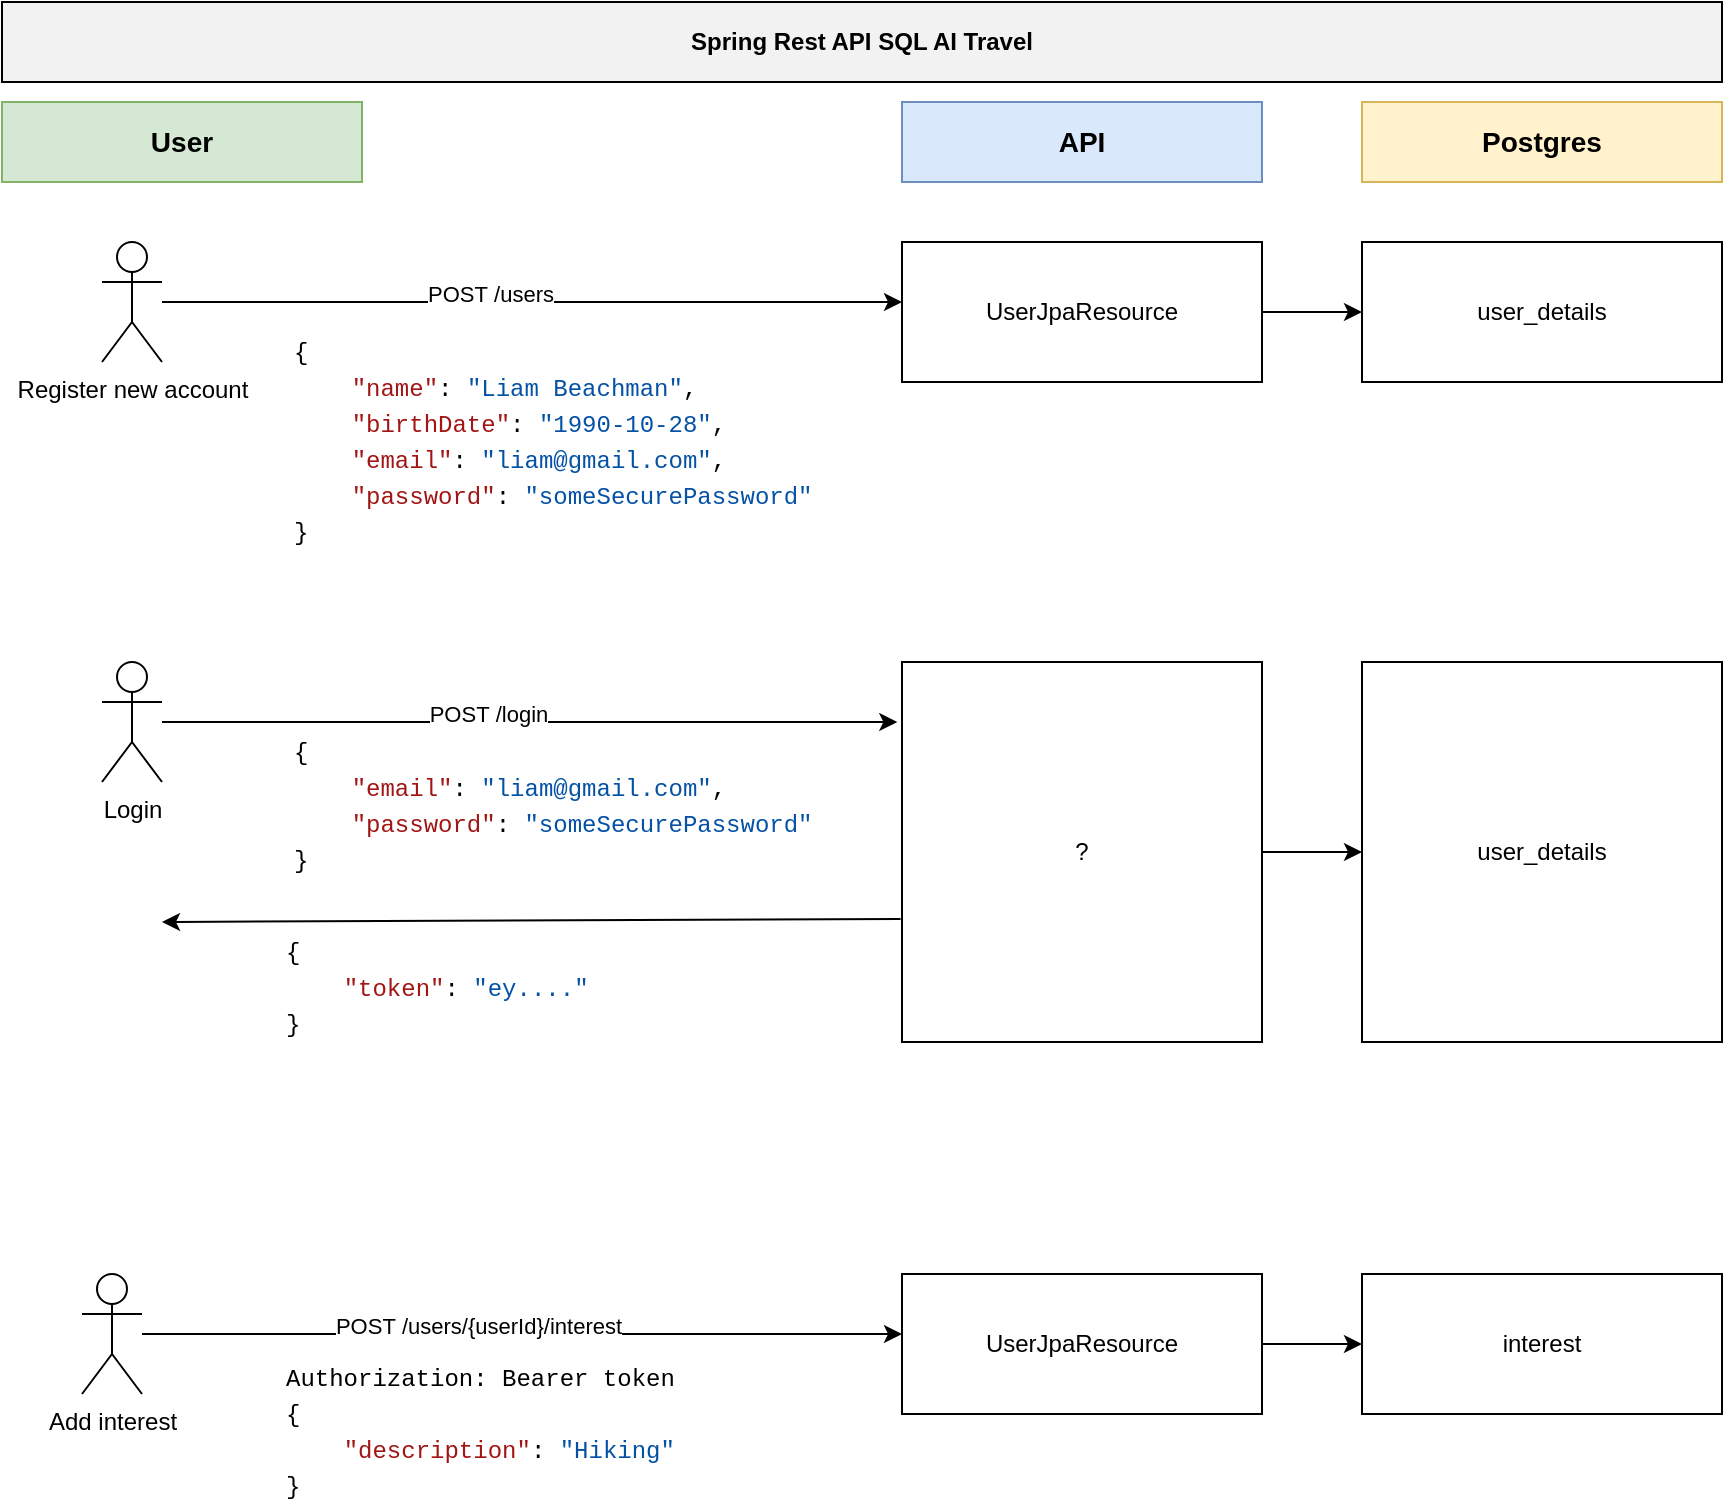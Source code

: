 <mxfile version="22.1.18" type="device">
  <diagram name="Page-1" id="FYgOkj7Zu2ucvwKRSgDE">
    <mxGraphModel dx="1050" dy="621" grid="1" gridSize="10" guides="1" tooltips="1" connect="1" arrows="1" fold="1" page="1" pageScale="1" pageWidth="827" pageHeight="1169" math="0" shadow="0">
      <root>
        <mxCell id="0" />
        <mxCell id="1" parent="0" />
        <mxCell id="Agz5KzWLsm4EZ0m7z-oU-1" value="&lt;b&gt;Spring Rest API SQL AI Travel&lt;/b&gt;" style="rounded=0;whiteSpace=wrap;html=1;fillColor=#f2f2f2;" parent="1" vertex="1">
          <mxGeometry width="860" height="40" as="geometry" />
        </mxCell>
        <mxCell id="WYwiJxzkd9JXpb_cYtM0-1" value="UserJpaResource&lt;br&gt;" style="rounded=0;whiteSpace=wrap;html=1;" vertex="1" parent="1">
          <mxGeometry x="450" y="120" width="180" height="70" as="geometry" />
        </mxCell>
        <mxCell id="WYwiJxzkd9JXpb_cYtM0-2" value="Register new account" style="shape=umlActor;verticalLabelPosition=bottom;verticalAlign=top;html=1;outlineConnect=0;" vertex="1" parent="1">
          <mxGeometry x="50" y="120" width="30" height="60" as="geometry" />
        </mxCell>
        <mxCell id="WYwiJxzkd9JXpb_cYtM0-6" value="&lt;font style=&quot;font-size: 14px;&quot;&gt;&lt;b&gt;User&lt;/b&gt;&lt;/font&gt;" style="rounded=0;whiteSpace=wrap;html=1;fillColor=#d5e8d4;strokeColor=#82b366;" vertex="1" parent="1">
          <mxGeometry y="50" width="180" height="40" as="geometry" />
        </mxCell>
        <mxCell id="WYwiJxzkd9JXpb_cYtM0-7" value="&lt;font style=&quot;font-size: 14px;&quot;&gt;&lt;b&gt;API&lt;/b&gt;&lt;/font&gt;" style="rounded=0;whiteSpace=wrap;html=1;fillColor=#dae8fc;strokeColor=#6c8ebf;" vertex="1" parent="1">
          <mxGeometry x="450" y="50" width="180" height="40" as="geometry" />
        </mxCell>
        <mxCell id="WYwiJxzkd9JXpb_cYtM0-8" value="" style="endArrow=classic;html=1;rounded=0;entryX=0;entryY=0.429;entryDx=0;entryDy=0;entryPerimeter=0;" edge="1" parent="1" source="WYwiJxzkd9JXpb_cYtM0-2" target="WYwiJxzkd9JXpb_cYtM0-1">
          <mxGeometry width="50" height="50" relative="1" as="geometry">
            <mxPoint x="390" y="250" as="sourcePoint" />
            <mxPoint x="440" y="200" as="targetPoint" />
          </mxGeometry>
        </mxCell>
        <mxCell id="WYwiJxzkd9JXpb_cYtM0-9" value="POST&amp;nbsp;/users" style="edgeLabel;html=1;align=center;verticalAlign=middle;resizable=0;points=[];" vertex="1" connectable="0" parent="WYwiJxzkd9JXpb_cYtM0-8">
          <mxGeometry x="-0.2" y="4" relative="1" as="geometry">
            <mxPoint x="16" as="offset" />
          </mxGeometry>
        </mxCell>
        <mxCell id="WYwiJxzkd9JXpb_cYtM0-10" value="" style="endArrow=classic;html=1;rounded=0;exitX=1;exitY=0.5;exitDx=0;exitDy=0;entryX=0;entryY=0.5;entryDx=0;entryDy=0;" edge="1" parent="1" source="WYwiJxzkd9JXpb_cYtM0-1" target="WYwiJxzkd9JXpb_cYtM0-12">
          <mxGeometry width="50" height="50" relative="1" as="geometry">
            <mxPoint x="600" y="250" as="sourcePoint" />
            <mxPoint x="650" y="200" as="targetPoint" />
          </mxGeometry>
        </mxCell>
        <mxCell id="WYwiJxzkd9JXpb_cYtM0-11" value="&lt;font style=&quot;font-size: 14px;&quot;&gt;&lt;b&gt;Postgres&lt;/b&gt;&lt;/font&gt;" style="rounded=0;whiteSpace=wrap;html=1;fillColor=#fff2cc;strokeColor=#d6b656;" vertex="1" parent="1">
          <mxGeometry x="680" y="50" width="180" height="40" as="geometry" />
        </mxCell>
        <mxCell id="WYwiJxzkd9JXpb_cYtM0-12" value="user_details" style="rounded=0;whiteSpace=wrap;html=1;" vertex="1" parent="1">
          <mxGeometry x="680" y="120" width="180" height="70" as="geometry" />
        </mxCell>
        <mxCell id="WYwiJxzkd9JXpb_cYtM0-15" value="UserJpaResource&lt;br&gt;" style="rounded=0;whiteSpace=wrap;html=1;" vertex="1" parent="1">
          <mxGeometry x="450" y="636" width="180" height="70" as="geometry" />
        </mxCell>
        <mxCell id="WYwiJxzkd9JXpb_cYtM0-16" value="Add interest" style="shape=umlActor;verticalLabelPosition=bottom;verticalAlign=top;html=1;outlineConnect=0;" vertex="1" parent="1">
          <mxGeometry x="40" y="636" width="30" height="60" as="geometry" />
        </mxCell>
        <mxCell id="WYwiJxzkd9JXpb_cYtM0-17" value="" style="endArrow=classic;html=1;rounded=0;entryX=0;entryY=0.429;entryDx=0;entryDy=0;entryPerimeter=0;" edge="1" parent="1" source="WYwiJxzkd9JXpb_cYtM0-16" target="WYwiJxzkd9JXpb_cYtM0-15">
          <mxGeometry width="50" height="50" relative="1" as="geometry">
            <mxPoint x="380" y="766" as="sourcePoint" />
            <mxPoint x="430" y="716" as="targetPoint" />
          </mxGeometry>
        </mxCell>
        <mxCell id="WYwiJxzkd9JXpb_cYtM0-18" value="POST&amp;nbsp;/users/{userId}/interest" style="edgeLabel;html=1;align=center;verticalAlign=middle;resizable=0;points=[];" vertex="1" connectable="0" parent="WYwiJxzkd9JXpb_cYtM0-17">
          <mxGeometry x="-0.2" y="4" relative="1" as="geometry">
            <mxPoint x="16" as="offset" />
          </mxGeometry>
        </mxCell>
        <mxCell id="WYwiJxzkd9JXpb_cYtM0-19" value="" style="endArrow=classic;html=1;rounded=0;exitX=1;exitY=0.5;exitDx=0;exitDy=0;entryX=0;entryY=0.5;entryDx=0;entryDy=0;" edge="1" parent="1" source="WYwiJxzkd9JXpb_cYtM0-15" target="WYwiJxzkd9JXpb_cYtM0-20">
          <mxGeometry width="50" height="50" relative="1" as="geometry">
            <mxPoint x="590" y="766" as="sourcePoint" />
            <mxPoint x="640" y="716" as="targetPoint" />
          </mxGeometry>
        </mxCell>
        <mxCell id="WYwiJxzkd9JXpb_cYtM0-20" value="interest" style="rounded=0;whiteSpace=wrap;html=1;" vertex="1" parent="1">
          <mxGeometry x="680" y="636" width="180" height="70" as="geometry" />
        </mxCell>
        <mxCell id="WYwiJxzkd9JXpb_cYtM0-21" value="&lt;div style=&quot;color: rgb(0, 0, 0); background-color: rgb(255, 255, 255); font-family: IBMPlexMono, &amp;quot;Courier New&amp;quot;, monospace, Consolas, &amp;quot;Courier New&amp;quot;, monospace; font-weight: normal; font-size: 12px; line-height: 18px;&quot;&gt;&lt;div&gt;&lt;span style=&quot;color: #000000;&quot;&gt;{&lt;/span&gt;&lt;/div&gt;&lt;div&gt;&lt;span style=&quot;color: #000000;&quot;&gt;&amp;nbsp; &amp;nbsp; &lt;/span&gt;&lt;span style=&quot;color: #a31515;&quot;&gt;&quot;name&quot;&lt;/span&gt;&lt;span style=&quot;color: #000000;&quot;&gt;: &lt;/span&gt;&lt;span style=&quot;color: #0451a5;&quot;&gt;&quot;Liam Beachman&quot;&lt;/span&gt;&lt;span style=&quot;color: #000000;&quot;&gt;,&lt;/span&gt;&lt;/div&gt;&lt;div&gt;&lt;span style=&quot;color: #000000;&quot;&gt;&amp;nbsp; &amp;nbsp; &lt;/span&gt;&lt;span style=&quot;color: #a31515;&quot;&gt;&quot;birthDate&quot;&lt;/span&gt;&lt;span style=&quot;color: #000000;&quot;&gt;: &lt;/span&gt;&lt;span style=&quot;color: #0451a5;&quot;&gt;&quot;1990-10-28&quot;&lt;/span&gt;&lt;span style=&quot;color: #000000;&quot;&gt;,&lt;/span&gt;&lt;/div&gt;&lt;div&gt;&amp;nbsp; &amp;nbsp;&amp;nbsp;&lt;span style=&quot;border-color: var(--border-color); color: rgb(163, 21, 21);&quot;&gt;&quot;email&quot;&lt;/span&gt;&lt;span style=&quot;border-color: var(--border-color);&quot;&gt;:&amp;nbsp;&lt;/span&gt;&lt;span style=&quot;border-color: var(--border-color); color: rgb(4, 81, 165);&quot;&gt;&quot;liam@gmail.com&quot;&lt;/span&gt;&lt;span style=&quot;border-color: var(--border-color);&quot;&gt;,&lt;/span&gt;&lt;span style=&quot;color: #000000;&quot;&gt;&lt;br&gt;&lt;/span&gt;&lt;/div&gt;&lt;div&gt;&lt;span style=&quot;color: #000000;&quot;&gt;&amp;nbsp; &amp;nbsp; &lt;/span&gt;&lt;span style=&quot;color: #a31515;&quot;&gt;&quot;password&quot;&lt;/span&gt;&lt;span style=&quot;color: #000000;&quot;&gt;: &lt;/span&gt;&lt;span style=&quot;color: #0451a5;&quot;&gt;&quot;someSecurePassword&quot;&lt;/span&gt;&lt;/div&gt;&lt;div&gt;&lt;span style=&quot;color: #000000;&quot;&gt;}&lt;/span&gt;&lt;/div&gt;&lt;/div&gt;" style="text;whiteSpace=wrap;html=1;" vertex="1" parent="1">
          <mxGeometry x="144" y="160" width="270" height="110" as="geometry" />
        </mxCell>
        <mxCell id="WYwiJxzkd9JXpb_cYtM0-23" value="&lt;div style=&quot;color: rgb(0, 0, 0); background-color: rgb(255, 255, 255); font-family: IBMPlexMono, &amp;quot;Courier New&amp;quot;, monospace, Consolas, &amp;quot;Courier New&amp;quot;, monospace; font-weight: normal; font-size: 12px; line-height: 18px;&quot;&gt;&lt;div&gt;&lt;span style=&quot;color: #000000;&quot;&gt;Authorization: Bearer token&lt;/span&gt;&lt;/div&gt;&lt;div&gt;&lt;span style=&quot;color: #000000;&quot;&gt;{&lt;/span&gt;&lt;/div&gt;&lt;div&gt;&lt;span style=&quot;color: #000000;&quot;&gt;&amp;nbsp; &amp;nbsp; &lt;/span&gt;&lt;span style=&quot;color: #a31515;&quot;&gt;&quot;description&quot;&lt;/span&gt;&lt;span style=&quot;color: #000000;&quot;&gt;: &lt;/span&gt;&lt;span style=&quot;color: #0451a5;&quot;&gt;&quot;Hiking&quot;&lt;/span&gt;&lt;/div&gt;&lt;div&gt;&lt;span style=&quot;color: #000000;&quot;&gt;}&lt;/span&gt;&lt;/div&gt;&lt;/div&gt;" style="text;whiteSpace=wrap;html=1;" vertex="1" parent="1">
          <mxGeometry x="140" y="673" width="230" height="80" as="geometry" />
        </mxCell>
        <mxCell id="WYwiJxzkd9JXpb_cYtM0-24" value="?" style="rounded=0;whiteSpace=wrap;html=1;" vertex="1" parent="1">
          <mxGeometry x="450" y="330" width="180" height="190" as="geometry" />
        </mxCell>
        <mxCell id="WYwiJxzkd9JXpb_cYtM0-25" value="Login" style="shape=umlActor;verticalLabelPosition=bottom;verticalAlign=top;html=1;outlineConnect=0;" vertex="1" parent="1">
          <mxGeometry x="50" y="330" width="30" height="60" as="geometry" />
        </mxCell>
        <mxCell id="WYwiJxzkd9JXpb_cYtM0-26" value="" style="endArrow=classic;html=1;rounded=0;entryX=-0.013;entryY=0.158;entryDx=0;entryDy=0;entryPerimeter=0;" edge="1" parent="1" source="WYwiJxzkd9JXpb_cYtM0-25" target="WYwiJxzkd9JXpb_cYtM0-24">
          <mxGeometry width="50" height="50" relative="1" as="geometry">
            <mxPoint x="390" y="460" as="sourcePoint" />
            <mxPoint x="440" y="410" as="targetPoint" />
          </mxGeometry>
        </mxCell>
        <mxCell id="WYwiJxzkd9JXpb_cYtM0-27" value="POST&amp;nbsp;/login" style="edgeLabel;html=1;align=center;verticalAlign=middle;resizable=0;points=[];" vertex="1" connectable="0" parent="WYwiJxzkd9JXpb_cYtM0-26">
          <mxGeometry x="-0.2" y="4" relative="1" as="geometry">
            <mxPoint x="16" as="offset" />
          </mxGeometry>
        </mxCell>
        <mxCell id="WYwiJxzkd9JXpb_cYtM0-28" value="" style="endArrow=classic;html=1;rounded=0;exitX=1;exitY=0.5;exitDx=0;exitDy=0;entryX=0;entryY=0.5;entryDx=0;entryDy=0;" edge="1" parent="1" source="WYwiJxzkd9JXpb_cYtM0-24" target="WYwiJxzkd9JXpb_cYtM0-29">
          <mxGeometry width="50" height="50" relative="1" as="geometry">
            <mxPoint x="600" y="460" as="sourcePoint" />
            <mxPoint x="650" y="410" as="targetPoint" />
          </mxGeometry>
        </mxCell>
        <mxCell id="WYwiJxzkd9JXpb_cYtM0-29" value="user_details" style="rounded=0;whiteSpace=wrap;html=1;" vertex="1" parent="1">
          <mxGeometry x="680" y="330" width="180" height="190" as="geometry" />
        </mxCell>
        <mxCell id="WYwiJxzkd9JXpb_cYtM0-30" value="&lt;div style=&quot;color: rgb(0, 0, 0); background-color: rgb(255, 255, 255); font-family: IBMPlexMono, &amp;quot;Courier New&amp;quot;, monospace, Consolas, &amp;quot;Courier New&amp;quot;, monospace; font-weight: normal; font-size: 12px; line-height: 18px;&quot;&gt;&lt;div style=&quot;border-color: var(--border-color);&quot;&gt;{&lt;/div&gt;&lt;div style=&quot;border-color: var(--border-color);&quot;&gt;&amp;nbsp; &amp;nbsp;&amp;nbsp;&lt;span style=&quot;border-color: var(--border-color); color: rgb(163, 21, 21);&quot;&gt;&quot;email&quot;&lt;/span&gt;&lt;span style=&quot;border-color: var(--border-color);&quot;&gt;:&amp;nbsp;&lt;/span&gt;&lt;span style=&quot;border-color: var(--border-color); color: rgb(4, 81, 165);&quot;&gt;&quot;liam@gmail.com&quot;&lt;/span&gt;&lt;span style=&quot;border-color: var(--border-color);&quot;&gt;,&lt;/span&gt;&lt;span style=&quot;border-color: var(--border-color);&quot;&gt;&lt;br style=&quot;border-color: var(--border-color);&quot;&gt;&lt;/span&gt;&lt;/div&gt;&lt;div style=&quot;border-color: var(--border-color);&quot;&gt;&lt;span style=&quot;border-color: var(--border-color);&quot;&gt;&amp;nbsp; &amp;nbsp;&amp;nbsp;&lt;/span&gt;&lt;span style=&quot;border-color: var(--border-color); color: rgb(163, 21, 21);&quot;&gt;&quot;password&quot;&lt;/span&gt;&lt;span style=&quot;border-color: var(--border-color);&quot;&gt;:&amp;nbsp;&lt;/span&gt;&lt;span style=&quot;border-color: var(--border-color); color: rgb(4, 81, 165);&quot;&gt;&quot;someSecurePassword&quot;&lt;/span&gt;&lt;/div&gt;&lt;div style=&quot;border-color: var(--border-color);&quot;&gt;&lt;span style=&quot;border-color: var(--border-color);&quot;&gt;}&lt;/span&gt;&lt;/div&gt;&lt;/div&gt;" style="text;whiteSpace=wrap;html=1;" vertex="1" parent="1">
          <mxGeometry x="144" y="360" width="270" height="80" as="geometry" />
        </mxCell>
        <mxCell id="WYwiJxzkd9JXpb_cYtM0-31" value="" style="endArrow=classic;html=1;rounded=0;exitX=-0.004;exitY=0.676;exitDx=0;exitDy=0;exitPerimeter=0;" edge="1" parent="1" source="WYwiJxzkd9JXpb_cYtM0-24">
          <mxGeometry width="50" height="50" relative="1" as="geometry">
            <mxPoint x="440" y="460" as="sourcePoint" />
            <mxPoint x="80" y="460" as="targetPoint" />
          </mxGeometry>
        </mxCell>
        <mxCell id="WYwiJxzkd9JXpb_cYtM0-32" value="&lt;div style=&quot;color: rgb(0, 0, 0); background-color: rgb(255, 255, 255); font-family: IBMPlexMono, &amp;quot;Courier New&amp;quot;, monospace, Consolas, &amp;quot;Courier New&amp;quot;, monospace; font-weight: normal; font-size: 12px; line-height: 18px;&quot;&gt;&lt;div style=&quot;border-color: var(--border-color);&quot;&gt;{&lt;/div&gt;&lt;div style=&quot;border-color: var(--border-color);&quot;&gt;&amp;nbsp; &amp;nbsp;&amp;nbsp;&lt;span style=&quot;border-color: var(--border-color); color: rgb(163, 21, 21);&quot;&gt;&quot;token&quot;&lt;/span&gt;&lt;span style=&quot;border-color: var(--border-color);&quot;&gt;:&amp;nbsp;&lt;/span&gt;&lt;span style=&quot;border-color: var(--border-color); color: rgb(4, 81, 165);&quot;&gt;&quot;ey....&lt;/span&gt;&lt;span style=&quot;color: rgb(4, 81, 165);&quot;&gt;&quot;&lt;/span&gt;&lt;/div&gt;&lt;div style=&quot;border-color: var(--border-color);&quot;&gt;&lt;span style=&quot;border-color: var(--border-color);&quot;&gt;}&lt;/span&gt;&lt;/div&gt;&lt;/div&gt;" style="text;whiteSpace=wrap;html=1;" vertex="1" parent="1">
          <mxGeometry x="140" y="460" width="270" height="80" as="geometry" />
        </mxCell>
      </root>
    </mxGraphModel>
  </diagram>
</mxfile>
